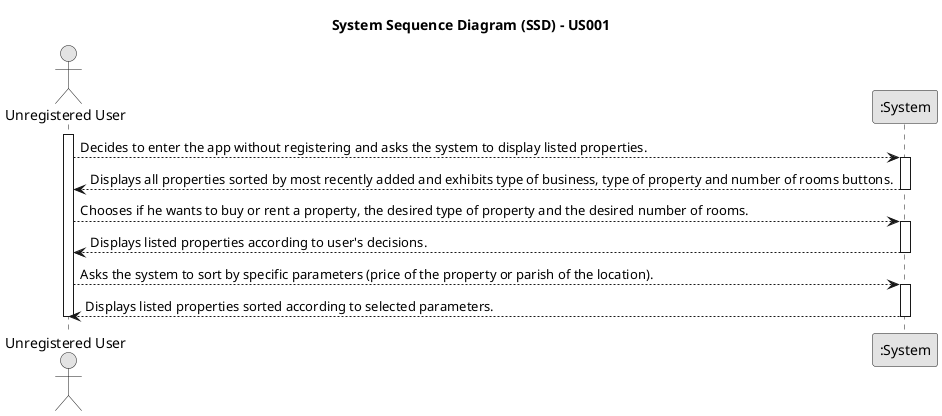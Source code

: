 @startuml

skinparam monochrome true
skinparam packageStyle rectangle
skinparam shadowing false

title System Sequence Diagram (SSD) - US001
actor "Unregistered User" as User

activate User
User --> ":System" : Decides to enter the app without registering and asks the system to display listed properties.
activate ":System"

":System" --> User : Displays all properties sorted by most recently added and exhibits type of business, type of property and number of rooms buttons.
deactivate ":System"

User --> ":System" : Chooses if he wants to buy or rent a property, the desired type of property and the desired number of rooms.
activate ":System"

":System" --> User : Displays listed properties according to user's decisions.
deactivate ":System"

User --> ":System" : Asks the system to sort by specific parameters (price of the property or parish of the location).
activate ":System"

":System"--> User : Displays listed properties sorted according to selected parameters.
deactivate ":System"

deactivate User

@enduml